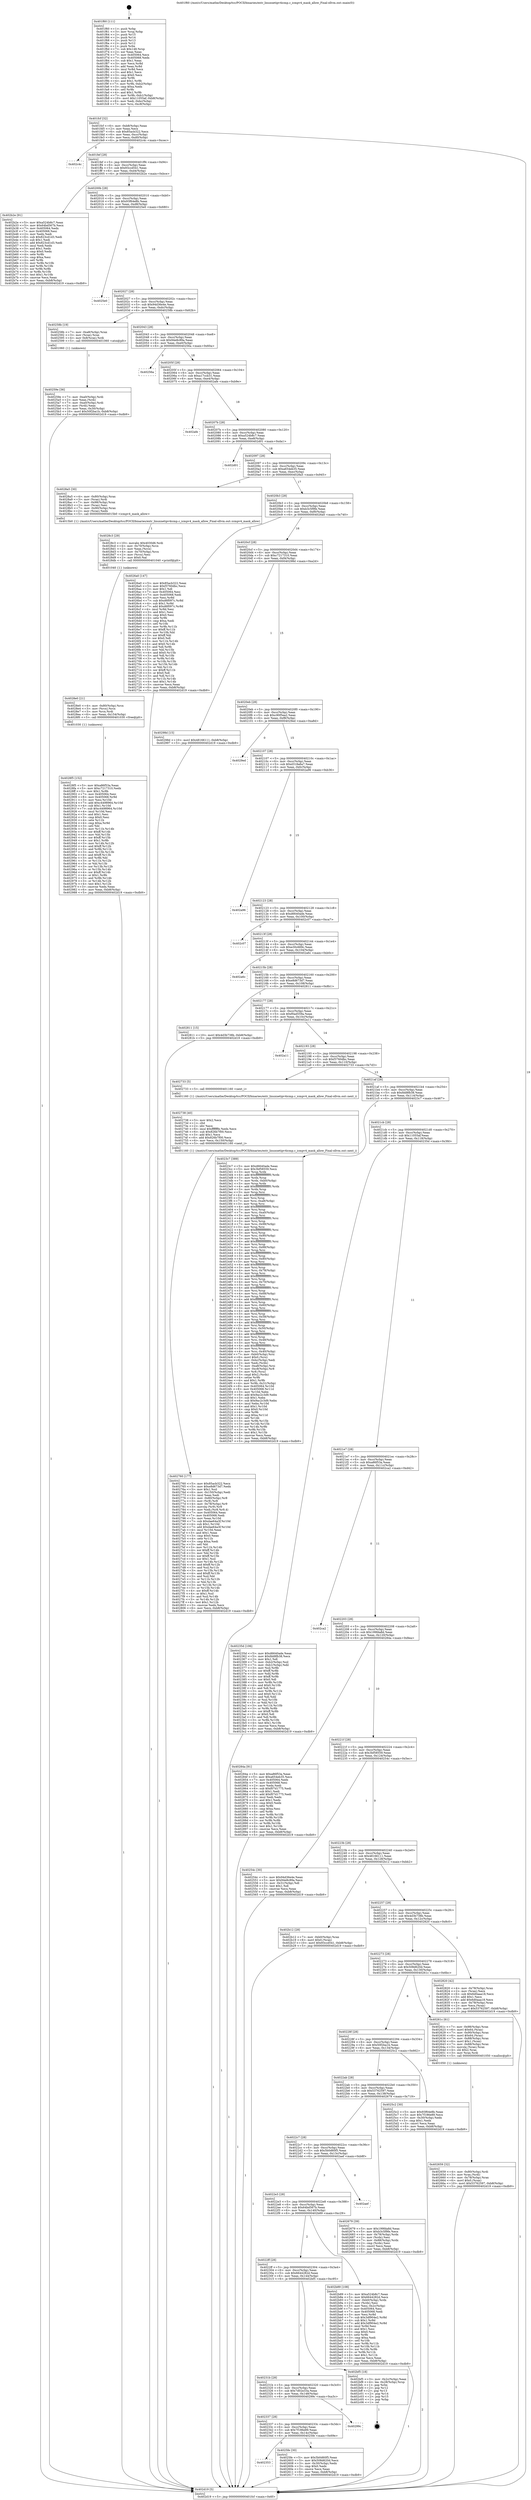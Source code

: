 digraph "0x401f60" {
  label = "0x401f60 (/mnt/c/Users/mathe/Desktop/tcc/POCII/binaries/extr_linuxnetipv4icmp.c_icmpv4_mask_allow_Final-ollvm.out::main(0))"
  labelloc = "t"
  node[shape=record]

  Entry [label="",width=0.3,height=0.3,shape=circle,fillcolor=black,style=filled]
  "0x401fcf" [label="{
     0x401fcf [32]\l
     | [instrs]\l
     &nbsp;&nbsp;0x401fcf \<+6\>: mov -0xb8(%rbp),%eax\l
     &nbsp;&nbsp;0x401fd5 \<+2\>: mov %eax,%ecx\l
     &nbsp;&nbsp;0x401fd7 \<+6\>: sub $0x85acb322,%ecx\l
     &nbsp;&nbsp;0x401fdd \<+6\>: mov %eax,-0xcc(%rbp)\l
     &nbsp;&nbsp;0x401fe3 \<+6\>: mov %ecx,-0xd0(%rbp)\l
     &nbsp;&nbsp;0x401fe9 \<+6\>: je 0000000000402c4c \<main+0xcec\>\l
  }"]
  "0x402c4c" [label="{
     0x402c4c\l
  }", style=dashed]
  "0x401fef" [label="{
     0x401fef [28]\l
     | [instrs]\l
     &nbsp;&nbsp;0x401fef \<+5\>: jmp 0000000000401ff4 \<main+0x94\>\l
     &nbsp;&nbsp;0x401ff4 \<+6\>: mov -0xcc(%rbp),%eax\l
     &nbsp;&nbsp;0x401ffa \<+5\>: sub $0x93ccd541,%eax\l
     &nbsp;&nbsp;0x401fff \<+6\>: mov %eax,-0xd4(%rbp)\l
     &nbsp;&nbsp;0x402005 \<+6\>: je 0000000000402b2e \<main+0xbce\>\l
  }"]
  Exit [label="",width=0.3,height=0.3,shape=circle,fillcolor=black,style=filled,peripheries=2]
  "0x402b2e" [label="{
     0x402b2e [91]\l
     | [instrs]\l
     &nbsp;&nbsp;0x402b2e \<+5\>: mov $0xa524b8c7,%eax\l
     &nbsp;&nbsp;0x402b33 \<+5\>: mov $0x64bd567b,%ecx\l
     &nbsp;&nbsp;0x402b38 \<+7\>: mov 0x405064,%edx\l
     &nbsp;&nbsp;0x402b3f \<+7\>: mov 0x405068,%esi\l
     &nbsp;&nbsp;0x402b46 \<+2\>: mov %edx,%edi\l
     &nbsp;&nbsp;0x402b48 \<+6\>: sub $0x823cd1d3,%edi\l
     &nbsp;&nbsp;0x402b4e \<+3\>: sub $0x1,%edi\l
     &nbsp;&nbsp;0x402b51 \<+6\>: add $0x823cd1d3,%edi\l
     &nbsp;&nbsp;0x402b57 \<+3\>: imul %edi,%edx\l
     &nbsp;&nbsp;0x402b5a \<+3\>: and $0x1,%edx\l
     &nbsp;&nbsp;0x402b5d \<+3\>: cmp $0x0,%edx\l
     &nbsp;&nbsp;0x402b60 \<+4\>: sete %r8b\l
     &nbsp;&nbsp;0x402b64 \<+3\>: cmp $0xa,%esi\l
     &nbsp;&nbsp;0x402b67 \<+4\>: setl %r9b\l
     &nbsp;&nbsp;0x402b6b \<+3\>: mov %r8b,%r10b\l
     &nbsp;&nbsp;0x402b6e \<+3\>: and %r9b,%r10b\l
     &nbsp;&nbsp;0x402b71 \<+3\>: xor %r9b,%r8b\l
     &nbsp;&nbsp;0x402b74 \<+3\>: or %r8b,%r10b\l
     &nbsp;&nbsp;0x402b77 \<+4\>: test $0x1,%r10b\l
     &nbsp;&nbsp;0x402b7b \<+3\>: cmovne %ecx,%eax\l
     &nbsp;&nbsp;0x402b7e \<+6\>: mov %eax,-0xb8(%rbp)\l
     &nbsp;&nbsp;0x402b84 \<+5\>: jmp 0000000000402d19 \<main+0xdb9\>\l
  }"]
  "0x40200b" [label="{
     0x40200b [28]\l
     | [instrs]\l
     &nbsp;&nbsp;0x40200b \<+5\>: jmp 0000000000402010 \<main+0xb0\>\l
     &nbsp;&nbsp;0x402010 \<+6\>: mov -0xcc(%rbp),%eax\l
     &nbsp;&nbsp;0x402016 \<+5\>: sub $0x93f64e8b,%eax\l
     &nbsp;&nbsp;0x40201b \<+6\>: mov %eax,-0xd8(%rbp)\l
     &nbsp;&nbsp;0x402021 \<+6\>: je 00000000004025e0 \<main+0x680\>\l
  }"]
  "0x4028f5" [label="{
     0x4028f5 [152]\l
     | [instrs]\l
     &nbsp;&nbsp;0x4028f5 \<+5\>: mov $0xa86f53a,%eax\l
     &nbsp;&nbsp;0x4028fa \<+5\>: mov $0xc7217310,%edx\l
     &nbsp;&nbsp;0x4028ff \<+3\>: mov $0x1,%r8b\l
     &nbsp;&nbsp;0x402902 \<+7\>: mov 0x405064,%esi\l
     &nbsp;&nbsp;0x402909 \<+8\>: mov 0x405068,%r9d\l
     &nbsp;&nbsp;0x402911 \<+3\>: mov %esi,%r10d\l
     &nbsp;&nbsp;0x402914 \<+7\>: add $0xc4498964,%r10d\l
     &nbsp;&nbsp;0x40291b \<+4\>: sub $0x1,%r10d\l
     &nbsp;&nbsp;0x40291f \<+7\>: sub $0xc4498964,%r10d\l
     &nbsp;&nbsp;0x402926 \<+4\>: imul %r10d,%esi\l
     &nbsp;&nbsp;0x40292a \<+3\>: and $0x1,%esi\l
     &nbsp;&nbsp;0x40292d \<+3\>: cmp $0x0,%esi\l
     &nbsp;&nbsp;0x402930 \<+4\>: sete %r11b\l
     &nbsp;&nbsp;0x402934 \<+4\>: cmp $0xa,%r9d\l
     &nbsp;&nbsp;0x402938 \<+3\>: setl %bl\l
     &nbsp;&nbsp;0x40293b \<+3\>: mov %r11b,%r14b\l
     &nbsp;&nbsp;0x40293e \<+4\>: xor $0xff,%r14b\l
     &nbsp;&nbsp;0x402942 \<+3\>: mov %bl,%r15b\l
     &nbsp;&nbsp;0x402945 \<+4\>: xor $0xff,%r15b\l
     &nbsp;&nbsp;0x402949 \<+4\>: xor $0x1,%r8b\l
     &nbsp;&nbsp;0x40294d \<+3\>: mov %r14b,%r12b\l
     &nbsp;&nbsp;0x402950 \<+4\>: and $0xff,%r12b\l
     &nbsp;&nbsp;0x402954 \<+3\>: and %r8b,%r11b\l
     &nbsp;&nbsp;0x402957 \<+3\>: mov %r15b,%r13b\l
     &nbsp;&nbsp;0x40295a \<+4\>: and $0xff,%r13b\l
     &nbsp;&nbsp;0x40295e \<+3\>: and %r8b,%bl\l
     &nbsp;&nbsp;0x402961 \<+3\>: or %r11b,%r12b\l
     &nbsp;&nbsp;0x402964 \<+3\>: or %bl,%r13b\l
     &nbsp;&nbsp;0x402967 \<+3\>: xor %r13b,%r12b\l
     &nbsp;&nbsp;0x40296a \<+3\>: or %r15b,%r14b\l
     &nbsp;&nbsp;0x40296d \<+4\>: xor $0xff,%r14b\l
     &nbsp;&nbsp;0x402971 \<+4\>: or $0x1,%r8b\l
     &nbsp;&nbsp;0x402975 \<+3\>: and %r8b,%r14b\l
     &nbsp;&nbsp;0x402978 \<+3\>: or %r14b,%r12b\l
     &nbsp;&nbsp;0x40297b \<+4\>: test $0x1,%r12b\l
     &nbsp;&nbsp;0x40297f \<+3\>: cmovne %edx,%eax\l
     &nbsp;&nbsp;0x402982 \<+6\>: mov %eax,-0xb8(%rbp)\l
     &nbsp;&nbsp;0x402988 \<+5\>: jmp 0000000000402d19 \<main+0xdb9\>\l
  }"]
  "0x4025e0" [label="{
     0x4025e0\l
  }", style=dashed]
  "0x402027" [label="{
     0x402027 [28]\l
     | [instrs]\l
     &nbsp;&nbsp;0x402027 \<+5\>: jmp 000000000040202c \<main+0xcc\>\l
     &nbsp;&nbsp;0x40202c \<+6\>: mov -0xcc(%rbp),%eax\l
     &nbsp;&nbsp;0x402032 \<+5\>: sub $0x94d36e4e,%eax\l
     &nbsp;&nbsp;0x402037 \<+6\>: mov %eax,-0xdc(%rbp)\l
     &nbsp;&nbsp;0x40203d \<+6\>: je 000000000040258b \<main+0x62b\>\l
  }"]
  "0x4028e0" [label="{
     0x4028e0 [21]\l
     | [instrs]\l
     &nbsp;&nbsp;0x4028e0 \<+4\>: mov -0x80(%rbp),%rcx\l
     &nbsp;&nbsp;0x4028e4 \<+3\>: mov (%rcx),%rcx\l
     &nbsp;&nbsp;0x4028e7 \<+3\>: mov %rcx,%rdi\l
     &nbsp;&nbsp;0x4028ea \<+6\>: mov %eax,-0x154(%rbp)\l
     &nbsp;&nbsp;0x4028f0 \<+5\>: call 0000000000401030 \<free@plt\>\l
     | [calls]\l
     &nbsp;&nbsp;0x401030 \{1\} (unknown)\l
  }"]
  "0x40258b" [label="{
     0x40258b [19]\l
     | [instrs]\l
     &nbsp;&nbsp;0x40258b \<+7\>: mov -0xa8(%rbp),%rax\l
     &nbsp;&nbsp;0x402592 \<+3\>: mov (%rax),%rax\l
     &nbsp;&nbsp;0x402595 \<+4\>: mov 0x8(%rax),%rdi\l
     &nbsp;&nbsp;0x402599 \<+5\>: call 0000000000401060 \<atoi@plt\>\l
     | [calls]\l
     &nbsp;&nbsp;0x401060 \{1\} (unknown)\l
  }"]
  "0x402043" [label="{
     0x402043 [28]\l
     | [instrs]\l
     &nbsp;&nbsp;0x402043 \<+5\>: jmp 0000000000402048 \<main+0xe8\>\l
     &nbsp;&nbsp;0x402048 \<+6\>: mov -0xcc(%rbp),%eax\l
     &nbsp;&nbsp;0x40204e \<+5\>: sub $0x94e8c89a,%eax\l
     &nbsp;&nbsp;0x402053 \<+6\>: mov %eax,-0xe0(%rbp)\l
     &nbsp;&nbsp;0x402059 \<+6\>: je 000000000040256a \<main+0x60a\>\l
  }"]
  "0x4028c3" [label="{
     0x4028c3 [29]\l
     | [instrs]\l
     &nbsp;&nbsp;0x4028c3 \<+10\>: movabs $0x4030d6,%rdi\l
     &nbsp;&nbsp;0x4028cd \<+4\>: mov -0x70(%rbp),%rcx\l
     &nbsp;&nbsp;0x4028d1 \<+2\>: mov %eax,(%rcx)\l
     &nbsp;&nbsp;0x4028d3 \<+4\>: mov -0x70(%rbp),%rcx\l
     &nbsp;&nbsp;0x4028d7 \<+2\>: mov (%rcx),%esi\l
     &nbsp;&nbsp;0x4028d9 \<+2\>: mov $0x0,%al\l
     &nbsp;&nbsp;0x4028db \<+5\>: call 0000000000401040 \<printf@plt\>\l
     | [calls]\l
     &nbsp;&nbsp;0x401040 \{1\} (unknown)\l
  }"]
  "0x40256a" [label="{
     0x40256a\l
  }", style=dashed]
  "0x40205f" [label="{
     0x40205f [28]\l
     | [instrs]\l
     &nbsp;&nbsp;0x40205f \<+5\>: jmp 0000000000402064 \<main+0x104\>\l
     &nbsp;&nbsp;0x402064 \<+6\>: mov -0xcc(%rbp),%eax\l
     &nbsp;&nbsp;0x40206a \<+5\>: sub $0xa17ccb31,%eax\l
     &nbsp;&nbsp;0x40206f \<+6\>: mov %eax,-0xe4(%rbp)\l
     &nbsp;&nbsp;0x402075 \<+6\>: je 0000000000402afe \<main+0xb9e\>\l
  }"]
  "0x402760" [label="{
     0x402760 [177]\l
     | [instrs]\l
     &nbsp;&nbsp;0x402760 \<+5\>: mov $0x85acb322,%ecx\l
     &nbsp;&nbsp;0x402765 \<+5\>: mov $0xe8d673d7,%edx\l
     &nbsp;&nbsp;0x40276a \<+3\>: mov $0x1,%sil\l
     &nbsp;&nbsp;0x40276d \<+6\>: mov -0x150(%rbp),%edi\l
     &nbsp;&nbsp;0x402773 \<+3\>: imul %eax,%edi\l
     &nbsp;&nbsp;0x402776 \<+4\>: mov -0x80(%rbp),%r8\l
     &nbsp;&nbsp;0x40277a \<+3\>: mov (%r8),%r8\l
     &nbsp;&nbsp;0x40277d \<+4\>: mov -0x78(%rbp),%r9\l
     &nbsp;&nbsp;0x402781 \<+3\>: movslq (%r9),%r9\l
     &nbsp;&nbsp;0x402784 \<+4\>: mov %edi,(%r8,%r9,4)\l
     &nbsp;&nbsp;0x402788 \<+7\>: mov 0x405064,%eax\l
     &nbsp;&nbsp;0x40278f \<+7\>: mov 0x405068,%edi\l
     &nbsp;&nbsp;0x402796 \<+3\>: mov %eax,%r10d\l
     &nbsp;&nbsp;0x402799 \<+7\>: sub $0xdae64a3f,%r10d\l
     &nbsp;&nbsp;0x4027a0 \<+4\>: sub $0x1,%r10d\l
     &nbsp;&nbsp;0x4027a4 \<+7\>: add $0xdae64a3f,%r10d\l
     &nbsp;&nbsp;0x4027ab \<+4\>: imul %r10d,%eax\l
     &nbsp;&nbsp;0x4027af \<+3\>: and $0x1,%eax\l
     &nbsp;&nbsp;0x4027b2 \<+3\>: cmp $0x0,%eax\l
     &nbsp;&nbsp;0x4027b5 \<+4\>: sete %r11b\l
     &nbsp;&nbsp;0x4027b9 \<+3\>: cmp $0xa,%edi\l
     &nbsp;&nbsp;0x4027bc \<+3\>: setl %bl\l
     &nbsp;&nbsp;0x4027bf \<+3\>: mov %r11b,%r14b\l
     &nbsp;&nbsp;0x4027c2 \<+4\>: xor $0xff,%r14b\l
     &nbsp;&nbsp;0x4027c6 \<+3\>: mov %bl,%r15b\l
     &nbsp;&nbsp;0x4027c9 \<+4\>: xor $0xff,%r15b\l
     &nbsp;&nbsp;0x4027cd \<+4\>: xor $0x1,%sil\l
     &nbsp;&nbsp;0x4027d1 \<+3\>: mov %r14b,%r12b\l
     &nbsp;&nbsp;0x4027d4 \<+4\>: and $0xff,%r12b\l
     &nbsp;&nbsp;0x4027d8 \<+3\>: and %sil,%r11b\l
     &nbsp;&nbsp;0x4027db \<+3\>: mov %r15b,%r13b\l
     &nbsp;&nbsp;0x4027de \<+4\>: and $0xff,%r13b\l
     &nbsp;&nbsp;0x4027e2 \<+3\>: and %sil,%bl\l
     &nbsp;&nbsp;0x4027e5 \<+3\>: or %r11b,%r12b\l
     &nbsp;&nbsp;0x4027e8 \<+3\>: or %bl,%r13b\l
     &nbsp;&nbsp;0x4027eb \<+3\>: xor %r13b,%r12b\l
     &nbsp;&nbsp;0x4027ee \<+3\>: or %r15b,%r14b\l
     &nbsp;&nbsp;0x4027f1 \<+4\>: xor $0xff,%r14b\l
     &nbsp;&nbsp;0x4027f5 \<+4\>: or $0x1,%sil\l
     &nbsp;&nbsp;0x4027f9 \<+3\>: and %sil,%r14b\l
     &nbsp;&nbsp;0x4027fc \<+3\>: or %r14b,%r12b\l
     &nbsp;&nbsp;0x4027ff \<+4\>: test $0x1,%r12b\l
     &nbsp;&nbsp;0x402803 \<+3\>: cmovne %edx,%ecx\l
     &nbsp;&nbsp;0x402806 \<+6\>: mov %ecx,-0xb8(%rbp)\l
     &nbsp;&nbsp;0x40280c \<+5\>: jmp 0000000000402d19 \<main+0xdb9\>\l
  }"]
  "0x402afe" [label="{
     0x402afe\l
  }", style=dashed]
  "0x40207b" [label="{
     0x40207b [28]\l
     | [instrs]\l
     &nbsp;&nbsp;0x40207b \<+5\>: jmp 0000000000402080 \<main+0x120\>\l
     &nbsp;&nbsp;0x402080 \<+6\>: mov -0xcc(%rbp),%eax\l
     &nbsp;&nbsp;0x402086 \<+5\>: sub $0xa524b8c7,%eax\l
     &nbsp;&nbsp;0x40208b \<+6\>: mov %eax,-0xe8(%rbp)\l
     &nbsp;&nbsp;0x402091 \<+6\>: je 0000000000402d01 \<main+0xda1\>\l
  }"]
  "0x402738" [label="{
     0x402738 [40]\l
     | [instrs]\l
     &nbsp;&nbsp;0x402738 \<+5\>: mov $0x2,%ecx\l
     &nbsp;&nbsp;0x40273d \<+1\>: cltd\l
     &nbsp;&nbsp;0x40273e \<+2\>: idiv %ecx\l
     &nbsp;&nbsp;0x402740 \<+6\>: imul $0xfffffffe,%edx,%ecx\l
     &nbsp;&nbsp;0x402746 \<+6\>: sub $0x826b7f00,%ecx\l
     &nbsp;&nbsp;0x40274c \<+3\>: add $0x1,%ecx\l
     &nbsp;&nbsp;0x40274f \<+6\>: add $0x826b7f00,%ecx\l
     &nbsp;&nbsp;0x402755 \<+6\>: mov %ecx,-0x150(%rbp)\l
     &nbsp;&nbsp;0x40275b \<+5\>: call 0000000000401160 \<next_i\>\l
     | [calls]\l
     &nbsp;&nbsp;0x401160 \{1\} (/mnt/c/Users/mathe/Desktop/tcc/POCII/binaries/extr_linuxnetipv4icmp.c_icmpv4_mask_allow_Final-ollvm.out::next_i)\l
  }"]
  "0x402d01" [label="{
     0x402d01\l
  }", style=dashed]
  "0x402097" [label="{
     0x402097 [28]\l
     | [instrs]\l
     &nbsp;&nbsp;0x402097 \<+5\>: jmp 000000000040209c \<main+0x13c\>\l
     &nbsp;&nbsp;0x40209c \<+6\>: mov -0xcc(%rbp),%eax\l
     &nbsp;&nbsp;0x4020a2 \<+5\>: sub $0xa654eb35,%eax\l
     &nbsp;&nbsp;0x4020a7 \<+6\>: mov %eax,-0xec(%rbp)\l
     &nbsp;&nbsp;0x4020ad \<+6\>: je 00000000004028a5 \<main+0x945\>\l
  }"]
  "0x402659" [label="{
     0x402659 [32]\l
     | [instrs]\l
     &nbsp;&nbsp;0x402659 \<+4\>: mov -0x80(%rbp),%rdi\l
     &nbsp;&nbsp;0x40265d \<+3\>: mov %rax,(%rdi)\l
     &nbsp;&nbsp;0x402660 \<+4\>: mov -0x78(%rbp),%rax\l
     &nbsp;&nbsp;0x402664 \<+6\>: movl $0x0,(%rax)\l
     &nbsp;&nbsp;0x40266a \<+10\>: movl $0x53762597,-0xb8(%rbp)\l
     &nbsp;&nbsp;0x402674 \<+5\>: jmp 0000000000402d19 \<main+0xdb9\>\l
  }"]
  "0x4028a5" [label="{
     0x4028a5 [30]\l
     | [instrs]\l
     &nbsp;&nbsp;0x4028a5 \<+4\>: mov -0x80(%rbp),%rax\l
     &nbsp;&nbsp;0x4028a9 \<+3\>: mov (%rax),%rdi\l
     &nbsp;&nbsp;0x4028ac \<+7\>: mov -0x98(%rbp),%rax\l
     &nbsp;&nbsp;0x4028b3 \<+2\>: mov (%rax),%esi\l
     &nbsp;&nbsp;0x4028b5 \<+7\>: mov -0x90(%rbp),%rax\l
     &nbsp;&nbsp;0x4028bc \<+2\>: mov (%rax),%edx\l
     &nbsp;&nbsp;0x4028be \<+5\>: call 00000000004015b0 \<icmpv4_mask_allow\>\l
     | [calls]\l
     &nbsp;&nbsp;0x4015b0 \{1\} (/mnt/c/Users/mathe/Desktop/tcc/POCII/binaries/extr_linuxnetipv4icmp.c_icmpv4_mask_allow_Final-ollvm.out::icmpv4_mask_allow)\l
  }"]
  "0x4020b3" [label="{
     0x4020b3 [28]\l
     | [instrs]\l
     &nbsp;&nbsp;0x4020b3 \<+5\>: jmp 00000000004020b8 \<main+0x158\>\l
     &nbsp;&nbsp;0x4020b8 \<+6\>: mov -0xcc(%rbp),%eax\l
     &nbsp;&nbsp;0x4020be \<+5\>: sub $0xb3c5f9fe,%eax\l
     &nbsp;&nbsp;0x4020c3 \<+6\>: mov %eax,-0xf0(%rbp)\l
     &nbsp;&nbsp;0x4020c9 \<+6\>: je 00000000004026a0 \<main+0x740\>\l
  }"]
  "0x402353" [label="{
     0x402353\l
  }", style=dashed]
  "0x4026a0" [label="{
     0x4026a0 [147]\l
     | [instrs]\l
     &nbsp;&nbsp;0x4026a0 \<+5\>: mov $0x85acb322,%eax\l
     &nbsp;&nbsp;0x4026a5 \<+5\>: mov $0xf3760dbc,%ecx\l
     &nbsp;&nbsp;0x4026aa \<+2\>: mov $0x1,%dl\l
     &nbsp;&nbsp;0x4026ac \<+7\>: mov 0x405064,%esi\l
     &nbsp;&nbsp;0x4026b3 \<+7\>: mov 0x405068,%edi\l
     &nbsp;&nbsp;0x4026ba \<+3\>: mov %esi,%r8d\l
     &nbsp;&nbsp;0x4026bd \<+7\>: sub $0xd6f097c,%r8d\l
     &nbsp;&nbsp;0x4026c4 \<+4\>: sub $0x1,%r8d\l
     &nbsp;&nbsp;0x4026c8 \<+7\>: add $0xd6f097c,%r8d\l
     &nbsp;&nbsp;0x4026cf \<+4\>: imul %r8d,%esi\l
     &nbsp;&nbsp;0x4026d3 \<+3\>: and $0x1,%esi\l
     &nbsp;&nbsp;0x4026d6 \<+3\>: cmp $0x0,%esi\l
     &nbsp;&nbsp;0x4026d9 \<+4\>: sete %r9b\l
     &nbsp;&nbsp;0x4026dd \<+3\>: cmp $0xa,%edi\l
     &nbsp;&nbsp;0x4026e0 \<+4\>: setl %r10b\l
     &nbsp;&nbsp;0x4026e4 \<+3\>: mov %r9b,%r11b\l
     &nbsp;&nbsp;0x4026e7 \<+4\>: xor $0xff,%r11b\l
     &nbsp;&nbsp;0x4026eb \<+3\>: mov %r10b,%bl\l
     &nbsp;&nbsp;0x4026ee \<+3\>: xor $0xff,%bl\l
     &nbsp;&nbsp;0x4026f1 \<+3\>: xor $0x0,%dl\l
     &nbsp;&nbsp;0x4026f4 \<+3\>: mov %r11b,%r14b\l
     &nbsp;&nbsp;0x4026f7 \<+4\>: and $0x0,%r14b\l
     &nbsp;&nbsp;0x4026fb \<+3\>: and %dl,%r9b\l
     &nbsp;&nbsp;0x4026fe \<+3\>: mov %bl,%r15b\l
     &nbsp;&nbsp;0x402701 \<+4\>: and $0x0,%r15b\l
     &nbsp;&nbsp;0x402705 \<+3\>: and %dl,%r10b\l
     &nbsp;&nbsp;0x402708 \<+3\>: or %r9b,%r14b\l
     &nbsp;&nbsp;0x40270b \<+3\>: or %r10b,%r15b\l
     &nbsp;&nbsp;0x40270e \<+3\>: xor %r15b,%r14b\l
     &nbsp;&nbsp;0x402711 \<+3\>: or %bl,%r11b\l
     &nbsp;&nbsp;0x402714 \<+4\>: xor $0xff,%r11b\l
     &nbsp;&nbsp;0x402718 \<+3\>: or $0x0,%dl\l
     &nbsp;&nbsp;0x40271b \<+3\>: and %dl,%r11b\l
     &nbsp;&nbsp;0x40271e \<+3\>: or %r11b,%r14b\l
     &nbsp;&nbsp;0x402721 \<+4\>: test $0x1,%r14b\l
     &nbsp;&nbsp;0x402725 \<+3\>: cmovne %ecx,%eax\l
     &nbsp;&nbsp;0x402728 \<+6\>: mov %eax,-0xb8(%rbp)\l
     &nbsp;&nbsp;0x40272e \<+5\>: jmp 0000000000402d19 \<main+0xdb9\>\l
  }"]
  "0x4020cf" [label="{
     0x4020cf [28]\l
     | [instrs]\l
     &nbsp;&nbsp;0x4020cf \<+5\>: jmp 00000000004020d4 \<main+0x174\>\l
     &nbsp;&nbsp;0x4020d4 \<+6\>: mov -0xcc(%rbp),%eax\l
     &nbsp;&nbsp;0x4020da \<+5\>: sub $0xc7217310,%eax\l
     &nbsp;&nbsp;0x4020df \<+6\>: mov %eax,-0xf4(%rbp)\l
     &nbsp;&nbsp;0x4020e5 \<+6\>: je 000000000040298d \<main+0xa2d\>\l
  }"]
  "0x4025fe" [label="{
     0x4025fe [30]\l
     | [instrs]\l
     &nbsp;&nbsp;0x4025fe \<+5\>: mov $0x5b0d60f5,%eax\l
     &nbsp;&nbsp;0x402603 \<+5\>: mov $0x508d620d,%ecx\l
     &nbsp;&nbsp;0x402608 \<+3\>: mov -0x30(%rbp),%edx\l
     &nbsp;&nbsp;0x40260b \<+3\>: cmp $0x0,%edx\l
     &nbsp;&nbsp;0x40260e \<+3\>: cmove %ecx,%eax\l
     &nbsp;&nbsp;0x402611 \<+6\>: mov %eax,-0xb8(%rbp)\l
     &nbsp;&nbsp;0x402617 \<+5\>: jmp 0000000000402d19 \<main+0xdb9\>\l
  }"]
  "0x40298d" [label="{
     0x40298d [15]\l
     | [instrs]\l
     &nbsp;&nbsp;0x40298d \<+10\>: movl $0x48166111,-0xb8(%rbp)\l
     &nbsp;&nbsp;0x402997 \<+5\>: jmp 0000000000402d19 \<main+0xdb9\>\l
  }"]
  "0x4020eb" [label="{
     0x4020eb [28]\l
     | [instrs]\l
     &nbsp;&nbsp;0x4020eb \<+5\>: jmp 00000000004020f0 \<main+0x190\>\l
     &nbsp;&nbsp;0x4020f0 \<+6\>: mov -0xcc(%rbp),%eax\l
     &nbsp;&nbsp;0x4020f6 \<+5\>: sub $0xc90f5ea2,%eax\l
     &nbsp;&nbsp;0x4020fb \<+6\>: mov %eax,-0xf8(%rbp)\l
     &nbsp;&nbsp;0x402101 \<+6\>: je 00000000004029ed \<main+0xa8d\>\l
  }"]
  "0x402337" [label="{
     0x402337 [28]\l
     | [instrs]\l
     &nbsp;&nbsp;0x402337 \<+5\>: jmp 000000000040233c \<main+0x3dc\>\l
     &nbsp;&nbsp;0x40233c \<+6\>: mov -0xcc(%rbp),%eax\l
     &nbsp;&nbsp;0x402342 \<+5\>: sub $0x7f186e89,%eax\l
     &nbsp;&nbsp;0x402347 \<+6\>: mov %eax,-0x14c(%rbp)\l
     &nbsp;&nbsp;0x40234d \<+6\>: je 00000000004025fe \<main+0x69e\>\l
  }"]
  "0x4029ed" [label="{
     0x4029ed\l
  }", style=dashed]
  "0x402107" [label="{
     0x402107 [28]\l
     | [instrs]\l
     &nbsp;&nbsp;0x402107 \<+5\>: jmp 000000000040210c \<main+0x1ac\>\l
     &nbsp;&nbsp;0x40210c \<+6\>: mov -0xcc(%rbp),%eax\l
     &nbsp;&nbsp;0x402112 \<+5\>: sub $0xd318a6a7,%eax\l
     &nbsp;&nbsp;0x402117 \<+6\>: mov %eax,-0xfc(%rbp)\l
     &nbsp;&nbsp;0x40211d \<+6\>: je 0000000000402a96 \<main+0xb36\>\l
  }"]
  "0x40299c" [label="{
     0x40299c\l
  }", style=dashed]
  "0x402a96" [label="{
     0x402a96\l
  }", style=dashed]
  "0x402123" [label="{
     0x402123 [28]\l
     | [instrs]\l
     &nbsp;&nbsp;0x402123 \<+5\>: jmp 0000000000402128 \<main+0x1c8\>\l
     &nbsp;&nbsp;0x402128 \<+6\>: mov -0xcc(%rbp),%eax\l
     &nbsp;&nbsp;0x40212e \<+5\>: sub $0xd6640ade,%eax\l
     &nbsp;&nbsp;0x402133 \<+6\>: mov %eax,-0x100(%rbp)\l
     &nbsp;&nbsp;0x402139 \<+6\>: je 0000000000402c07 \<main+0xca7\>\l
  }"]
  "0x40231b" [label="{
     0x40231b [28]\l
     | [instrs]\l
     &nbsp;&nbsp;0x40231b \<+5\>: jmp 0000000000402320 \<main+0x3c0\>\l
     &nbsp;&nbsp;0x402320 \<+6\>: mov -0xcc(%rbp),%eax\l
     &nbsp;&nbsp;0x402326 \<+5\>: sub $0x7d02e33a,%eax\l
     &nbsp;&nbsp;0x40232b \<+6\>: mov %eax,-0x148(%rbp)\l
     &nbsp;&nbsp;0x402331 \<+6\>: je 000000000040299c \<main+0xa3c\>\l
  }"]
  "0x402c07" [label="{
     0x402c07\l
  }", style=dashed]
  "0x40213f" [label="{
     0x40213f [28]\l
     | [instrs]\l
     &nbsp;&nbsp;0x40213f \<+5\>: jmp 0000000000402144 \<main+0x1e4\>\l
     &nbsp;&nbsp;0x402144 \<+6\>: mov -0xcc(%rbp),%eax\l
     &nbsp;&nbsp;0x40214a \<+5\>: sub $0xe30c669c,%eax\l
     &nbsp;&nbsp;0x40214f \<+6\>: mov %eax,-0x104(%rbp)\l
     &nbsp;&nbsp;0x402155 \<+6\>: je 0000000000402a6c \<main+0xb0c\>\l
  }"]
  "0x402bf5" [label="{
     0x402bf5 [18]\l
     | [instrs]\l
     &nbsp;&nbsp;0x402bf5 \<+3\>: mov -0x2c(%rbp),%eax\l
     &nbsp;&nbsp;0x402bf8 \<+4\>: lea -0x28(%rbp),%rsp\l
     &nbsp;&nbsp;0x402bfc \<+1\>: pop %rbx\l
     &nbsp;&nbsp;0x402bfd \<+2\>: pop %r12\l
     &nbsp;&nbsp;0x402bff \<+2\>: pop %r13\l
     &nbsp;&nbsp;0x402c01 \<+2\>: pop %r14\l
     &nbsp;&nbsp;0x402c03 \<+2\>: pop %r15\l
     &nbsp;&nbsp;0x402c05 \<+1\>: pop %rbp\l
     &nbsp;&nbsp;0x402c06 \<+1\>: ret\l
  }"]
  "0x402a6c" [label="{
     0x402a6c\l
  }", style=dashed]
  "0x40215b" [label="{
     0x40215b [28]\l
     | [instrs]\l
     &nbsp;&nbsp;0x40215b \<+5\>: jmp 0000000000402160 \<main+0x200\>\l
     &nbsp;&nbsp;0x402160 \<+6\>: mov -0xcc(%rbp),%eax\l
     &nbsp;&nbsp;0x402166 \<+5\>: sub $0xe8d673d7,%eax\l
     &nbsp;&nbsp;0x40216b \<+6\>: mov %eax,-0x108(%rbp)\l
     &nbsp;&nbsp;0x402171 \<+6\>: je 0000000000402811 \<main+0x8b1\>\l
  }"]
  "0x4022ff" [label="{
     0x4022ff [28]\l
     | [instrs]\l
     &nbsp;&nbsp;0x4022ff \<+5\>: jmp 0000000000402304 \<main+0x3a4\>\l
     &nbsp;&nbsp;0x402304 \<+6\>: mov -0xcc(%rbp),%eax\l
     &nbsp;&nbsp;0x40230a \<+5\>: sub $0x6644282d,%eax\l
     &nbsp;&nbsp;0x40230f \<+6\>: mov %eax,-0x144(%rbp)\l
     &nbsp;&nbsp;0x402315 \<+6\>: je 0000000000402bf5 \<main+0xc95\>\l
  }"]
  "0x402811" [label="{
     0x402811 [15]\l
     | [instrs]\l
     &nbsp;&nbsp;0x402811 \<+10\>: movl $0x4d3b738b,-0xb8(%rbp)\l
     &nbsp;&nbsp;0x40281b \<+5\>: jmp 0000000000402d19 \<main+0xdb9\>\l
  }"]
  "0x402177" [label="{
     0x402177 [28]\l
     | [instrs]\l
     &nbsp;&nbsp;0x402177 \<+5\>: jmp 000000000040217c \<main+0x21c\>\l
     &nbsp;&nbsp;0x40217c \<+6\>: mov -0xcc(%rbp),%eax\l
     &nbsp;&nbsp;0x402182 \<+5\>: sub $0xf0ad559a,%eax\l
     &nbsp;&nbsp;0x402187 \<+6\>: mov %eax,-0x10c(%rbp)\l
     &nbsp;&nbsp;0x40218d \<+6\>: je 0000000000402a11 \<main+0xab1\>\l
  }"]
  "0x402b89" [label="{
     0x402b89 [108]\l
     | [instrs]\l
     &nbsp;&nbsp;0x402b89 \<+5\>: mov $0xa524b8c7,%eax\l
     &nbsp;&nbsp;0x402b8e \<+5\>: mov $0x6644282d,%ecx\l
     &nbsp;&nbsp;0x402b93 \<+7\>: mov -0xb0(%rbp),%rdx\l
     &nbsp;&nbsp;0x402b9a \<+2\>: mov (%rdx),%esi\l
     &nbsp;&nbsp;0x402b9c \<+3\>: mov %esi,-0x2c(%rbp)\l
     &nbsp;&nbsp;0x402b9f \<+7\>: mov 0x405064,%esi\l
     &nbsp;&nbsp;0x402ba6 \<+7\>: mov 0x405068,%edi\l
     &nbsp;&nbsp;0x402bad \<+3\>: mov %esi,%r8d\l
     &nbsp;&nbsp;0x402bb0 \<+7\>: sub $0x3df904e2,%r8d\l
     &nbsp;&nbsp;0x402bb7 \<+4\>: sub $0x1,%r8d\l
     &nbsp;&nbsp;0x402bbb \<+7\>: add $0x3df904e2,%r8d\l
     &nbsp;&nbsp;0x402bc2 \<+4\>: imul %r8d,%esi\l
     &nbsp;&nbsp;0x402bc6 \<+3\>: and $0x1,%esi\l
     &nbsp;&nbsp;0x402bc9 \<+3\>: cmp $0x0,%esi\l
     &nbsp;&nbsp;0x402bcc \<+4\>: sete %r9b\l
     &nbsp;&nbsp;0x402bd0 \<+3\>: cmp $0xa,%edi\l
     &nbsp;&nbsp;0x402bd3 \<+4\>: setl %r10b\l
     &nbsp;&nbsp;0x402bd7 \<+3\>: mov %r9b,%r11b\l
     &nbsp;&nbsp;0x402bda \<+3\>: and %r10b,%r11b\l
     &nbsp;&nbsp;0x402bdd \<+3\>: xor %r10b,%r9b\l
     &nbsp;&nbsp;0x402be0 \<+3\>: or %r9b,%r11b\l
     &nbsp;&nbsp;0x402be3 \<+4\>: test $0x1,%r11b\l
     &nbsp;&nbsp;0x402be7 \<+3\>: cmovne %ecx,%eax\l
     &nbsp;&nbsp;0x402bea \<+6\>: mov %eax,-0xb8(%rbp)\l
     &nbsp;&nbsp;0x402bf0 \<+5\>: jmp 0000000000402d19 \<main+0xdb9\>\l
  }"]
  "0x402a11" [label="{
     0x402a11\l
  }", style=dashed]
  "0x402193" [label="{
     0x402193 [28]\l
     | [instrs]\l
     &nbsp;&nbsp;0x402193 \<+5\>: jmp 0000000000402198 \<main+0x238\>\l
     &nbsp;&nbsp;0x402198 \<+6\>: mov -0xcc(%rbp),%eax\l
     &nbsp;&nbsp;0x40219e \<+5\>: sub $0xf3760dbc,%eax\l
     &nbsp;&nbsp;0x4021a3 \<+6\>: mov %eax,-0x110(%rbp)\l
     &nbsp;&nbsp;0x4021a9 \<+6\>: je 0000000000402733 \<main+0x7d3\>\l
  }"]
  "0x4022e3" [label="{
     0x4022e3 [28]\l
     | [instrs]\l
     &nbsp;&nbsp;0x4022e3 \<+5\>: jmp 00000000004022e8 \<main+0x388\>\l
     &nbsp;&nbsp;0x4022e8 \<+6\>: mov -0xcc(%rbp),%eax\l
     &nbsp;&nbsp;0x4022ee \<+5\>: sub $0x64bd567b,%eax\l
     &nbsp;&nbsp;0x4022f3 \<+6\>: mov %eax,-0x140(%rbp)\l
     &nbsp;&nbsp;0x4022f9 \<+6\>: je 0000000000402b89 \<main+0xc29\>\l
  }"]
  "0x402733" [label="{
     0x402733 [5]\l
     | [instrs]\l
     &nbsp;&nbsp;0x402733 \<+5\>: call 0000000000401160 \<next_i\>\l
     | [calls]\l
     &nbsp;&nbsp;0x401160 \{1\} (/mnt/c/Users/mathe/Desktop/tcc/POCII/binaries/extr_linuxnetipv4icmp.c_icmpv4_mask_allow_Final-ollvm.out::next_i)\l
  }"]
  "0x4021af" [label="{
     0x4021af [28]\l
     | [instrs]\l
     &nbsp;&nbsp;0x4021af \<+5\>: jmp 00000000004021b4 \<main+0x254\>\l
     &nbsp;&nbsp;0x4021b4 \<+6\>: mov -0xcc(%rbp),%eax\l
     &nbsp;&nbsp;0x4021ba \<+5\>: sub $0xfdd8fb38,%eax\l
     &nbsp;&nbsp;0x4021bf \<+6\>: mov %eax,-0x114(%rbp)\l
     &nbsp;&nbsp;0x4021c5 \<+6\>: je 00000000004023c7 \<main+0x467\>\l
  }"]
  "0x402aef" [label="{
     0x402aef\l
  }", style=dashed]
  "0x4023c7" [label="{
     0x4023c7 [389]\l
     | [instrs]\l
     &nbsp;&nbsp;0x4023c7 \<+5\>: mov $0xd6640ade,%eax\l
     &nbsp;&nbsp;0x4023cc \<+5\>: mov $0x3bf58559,%ecx\l
     &nbsp;&nbsp;0x4023d1 \<+3\>: mov %rsp,%rdx\l
     &nbsp;&nbsp;0x4023d4 \<+4\>: add $0xfffffffffffffff0,%rdx\l
     &nbsp;&nbsp;0x4023d8 \<+3\>: mov %rdx,%rsp\l
     &nbsp;&nbsp;0x4023db \<+7\>: mov %rdx,-0xb0(%rbp)\l
     &nbsp;&nbsp;0x4023e2 \<+3\>: mov %rsp,%rdx\l
     &nbsp;&nbsp;0x4023e5 \<+4\>: add $0xfffffffffffffff0,%rdx\l
     &nbsp;&nbsp;0x4023e9 \<+3\>: mov %rdx,%rsp\l
     &nbsp;&nbsp;0x4023ec \<+3\>: mov %rsp,%rsi\l
     &nbsp;&nbsp;0x4023ef \<+4\>: add $0xfffffffffffffff0,%rsi\l
     &nbsp;&nbsp;0x4023f3 \<+3\>: mov %rsi,%rsp\l
     &nbsp;&nbsp;0x4023f6 \<+7\>: mov %rsi,-0xa8(%rbp)\l
     &nbsp;&nbsp;0x4023fd \<+3\>: mov %rsp,%rsi\l
     &nbsp;&nbsp;0x402400 \<+4\>: add $0xfffffffffffffff0,%rsi\l
     &nbsp;&nbsp;0x402404 \<+3\>: mov %rsi,%rsp\l
     &nbsp;&nbsp;0x402407 \<+7\>: mov %rsi,-0xa0(%rbp)\l
     &nbsp;&nbsp;0x40240e \<+3\>: mov %rsp,%rsi\l
     &nbsp;&nbsp;0x402411 \<+4\>: add $0xfffffffffffffff0,%rsi\l
     &nbsp;&nbsp;0x402415 \<+3\>: mov %rsi,%rsp\l
     &nbsp;&nbsp;0x402418 \<+7\>: mov %rsi,-0x98(%rbp)\l
     &nbsp;&nbsp;0x40241f \<+3\>: mov %rsp,%rsi\l
     &nbsp;&nbsp;0x402422 \<+4\>: add $0xfffffffffffffff0,%rsi\l
     &nbsp;&nbsp;0x402426 \<+3\>: mov %rsi,%rsp\l
     &nbsp;&nbsp;0x402429 \<+7\>: mov %rsi,-0x90(%rbp)\l
     &nbsp;&nbsp;0x402430 \<+3\>: mov %rsp,%rsi\l
     &nbsp;&nbsp;0x402433 \<+4\>: add $0xfffffffffffffff0,%rsi\l
     &nbsp;&nbsp;0x402437 \<+3\>: mov %rsi,%rsp\l
     &nbsp;&nbsp;0x40243a \<+7\>: mov %rsi,-0x88(%rbp)\l
     &nbsp;&nbsp;0x402441 \<+3\>: mov %rsp,%rsi\l
     &nbsp;&nbsp;0x402444 \<+4\>: add $0xfffffffffffffff0,%rsi\l
     &nbsp;&nbsp;0x402448 \<+3\>: mov %rsi,%rsp\l
     &nbsp;&nbsp;0x40244b \<+4\>: mov %rsi,-0x80(%rbp)\l
     &nbsp;&nbsp;0x40244f \<+3\>: mov %rsp,%rsi\l
     &nbsp;&nbsp;0x402452 \<+4\>: add $0xfffffffffffffff0,%rsi\l
     &nbsp;&nbsp;0x402456 \<+3\>: mov %rsi,%rsp\l
     &nbsp;&nbsp;0x402459 \<+4\>: mov %rsi,-0x78(%rbp)\l
     &nbsp;&nbsp;0x40245d \<+3\>: mov %rsp,%rsi\l
     &nbsp;&nbsp;0x402460 \<+4\>: add $0xfffffffffffffff0,%rsi\l
     &nbsp;&nbsp;0x402464 \<+3\>: mov %rsi,%rsp\l
     &nbsp;&nbsp;0x402467 \<+4\>: mov %rsi,-0x70(%rbp)\l
     &nbsp;&nbsp;0x40246b \<+3\>: mov %rsp,%rsi\l
     &nbsp;&nbsp;0x40246e \<+4\>: add $0xfffffffffffffff0,%rsi\l
     &nbsp;&nbsp;0x402472 \<+3\>: mov %rsi,%rsp\l
     &nbsp;&nbsp;0x402475 \<+4\>: mov %rsi,-0x68(%rbp)\l
     &nbsp;&nbsp;0x402479 \<+3\>: mov %rsp,%rsi\l
     &nbsp;&nbsp;0x40247c \<+4\>: add $0xfffffffffffffff0,%rsi\l
     &nbsp;&nbsp;0x402480 \<+3\>: mov %rsi,%rsp\l
     &nbsp;&nbsp;0x402483 \<+4\>: mov %rsi,-0x60(%rbp)\l
     &nbsp;&nbsp;0x402487 \<+3\>: mov %rsp,%rsi\l
     &nbsp;&nbsp;0x40248a \<+4\>: add $0xfffffffffffffff0,%rsi\l
     &nbsp;&nbsp;0x40248e \<+3\>: mov %rsi,%rsp\l
     &nbsp;&nbsp;0x402491 \<+4\>: mov %rsi,-0x58(%rbp)\l
     &nbsp;&nbsp;0x402495 \<+3\>: mov %rsp,%rsi\l
     &nbsp;&nbsp;0x402498 \<+4\>: add $0xfffffffffffffff0,%rsi\l
     &nbsp;&nbsp;0x40249c \<+3\>: mov %rsi,%rsp\l
     &nbsp;&nbsp;0x40249f \<+4\>: mov %rsi,-0x50(%rbp)\l
     &nbsp;&nbsp;0x4024a3 \<+3\>: mov %rsp,%rsi\l
     &nbsp;&nbsp;0x4024a6 \<+4\>: add $0xfffffffffffffff0,%rsi\l
     &nbsp;&nbsp;0x4024aa \<+3\>: mov %rsi,%rsp\l
     &nbsp;&nbsp;0x4024ad \<+4\>: mov %rsi,-0x48(%rbp)\l
     &nbsp;&nbsp;0x4024b1 \<+3\>: mov %rsp,%rsi\l
     &nbsp;&nbsp;0x4024b4 \<+4\>: add $0xfffffffffffffff0,%rsi\l
     &nbsp;&nbsp;0x4024b8 \<+3\>: mov %rsi,%rsp\l
     &nbsp;&nbsp;0x4024bb \<+4\>: mov %rsi,-0x40(%rbp)\l
     &nbsp;&nbsp;0x4024bf \<+7\>: mov -0xb0(%rbp),%rsi\l
     &nbsp;&nbsp;0x4024c6 \<+6\>: movl $0x0,(%rsi)\l
     &nbsp;&nbsp;0x4024cc \<+6\>: mov -0xbc(%rbp),%edi\l
     &nbsp;&nbsp;0x4024d2 \<+2\>: mov %edi,(%rdx)\l
     &nbsp;&nbsp;0x4024d4 \<+7\>: mov -0xa8(%rbp),%rsi\l
     &nbsp;&nbsp;0x4024db \<+7\>: mov -0xc8(%rbp),%r8\l
     &nbsp;&nbsp;0x4024e2 \<+3\>: mov %r8,(%rsi)\l
     &nbsp;&nbsp;0x4024e5 \<+3\>: cmpl $0x2,(%rdx)\l
     &nbsp;&nbsp;0x4024e8 \<+4\>: setne %r9b\l
     &nbsp;&nbsp;0x4024ec \<+4\>: and $0x1,%r9b\l
     &nbsp;&nbsp;0x4024f0 \<+4\>: mov %r9b,-0x31(%rbp)\l
     &nbsp;&nbsp;0x4024f4 \<+8\>: mov 0x405064,%r10d\l
     &nbsp;&nbsp;0x4024fc \<+8\>: mov 0x405068,%r11d\l
     &nbsp;&nbsp;0x402504 \<+3\>: mov %r10d,%ebx\l
     &nbsp;&nbsp;0x402507 \<+6\>: add $0x9ac2c3d9,%ebx\l
     &nbsp;&nbsp;0x40250d \<+3\>: sub $0x1,%ebx\l
     &nbsp;&nbsp;0x402510 \<+6\>: sub $0x9ac2c3d9,%ebx\l
     &nbsp;&nbsp;0x402516 \<+4\>: imul %ebx,%r10d\l
     &nbsp;&nbsp;0x40251a \<+4\>: and $0x1,%r10d\l
     &nbsp;&nbsp;0x40251e \<+4\>: cmp $0x0,%r10d\l
     &nbsp;&nbsp;0x402522 \<+4\>: sete %r9b\l
     &nbsp;&nbsp;0x402526 \<+4\>: cmp $0xa,%r11d\l
     &nbsp;&nbsp;0x40252a \<+4\>: setl %r14b\l
     &nbsp;&nbsp;0x40252e \<+3\>: mov %r9b,%r15b\l
     &nbsp;&nbsp;0x402531 \<+3\>: and %r14b,%r15b\l
     &nbsp;&nbsp;0x402534 \<+3\>: xor %r14b,%r9b\l
     &nbsp;&nbsp;0x402537 \<+3\>: or %r9b,%r15b\l
     &nbsp;&nbsp;0x40253a \<+4\>: test $0x1,%r15b\l
     &nbsp;&nbsp;0x40253e \<+3\>: cmovne %ecx,%eax\l
     &nbsp;&nbsp;0x402541 \<+6\>: mov %eax,-0xb8(%rbp)\l
     &nbsp;&nbsp;0x402547 \<+5\>: jmp 0000000000402d19 \<main+0xdb9\>\l
  }"]
  "0x4021cb" [label="{
     0x4021cb [28]\l
     | [instrs]\l
     &nbsp;&nbsp;0x4021cb \<+5\>: jmp 00000000004021d0 \<main+0x270\>\l
     &nbsp;&nbsp;0x4021d0 \<+6\>: mov -0xcc(%rbp),%eax\l
     &nbsp;&nbsp;0x4021d6 \<+5\>: sub $0x11055af,%eax\l
     &nbsp;&nbsp;0x4021db \<+6\>: mov %eax,-0x118(%rbp)\l
     &nbsp;&nbsp;0x4021e1 \<+6\>: je 000000000040235d \<main+0x3fd\>\l
  }"]
  "0x4022c7" [label="{
     0x4022c7 [28]\l
     | [instrs]\l
     &nbsp;&nbsp;0x4022c7 \<+5\>: jmp 00000000004022cc \<main+0x36c\>\l
     &nbsp;&nbsp;0x4022cc \<+6\>: mov -0xcc(%rbp),%eax\l
     &nbsp;&nbsp;0x4022d2 \<+5\>: sub $0x5b0d60f5,%eax\l
     &nbsp;&nbsp;0x4022d7 \<+6\>: mov %eax,-0x13c(%rbp)\l
     &nbsp;&nbsp;0x4022dd \<+6\>: je 0000000000402aef \<main+0xb8f\>\l
  }"]
  "0x40235d" [label="{
     0x40235d [106]\l
     | [instrs]\l
     &nbsp;&nbsp;0x40235d \<+5\>: mov $0xd6640ade,%eax\l
     &nbsp;&nbsp;0x402362 \<+5\>: mov $0xfdd8fb38,%ecx\l
     &nbsp;&nbsp;0x402367 \<+2\>: mov $0x1,%dl\l
     &nbsp;&nbsp;0x402369 \<+7\>: mov -0xb2(%rbp),%sil\l
     &nbsp;&nbsp;0x402370 \<+7\>: mov -0xb1(%rbp),%dil\l
     &nbsp;&nbsp;0x402377 \<+3\>: mov %sil,%r8b\l
     &nbsp;&nbsp;0x40237a \<+4\>: xor $0xff,%r8b\l
     &nbsp;&nbsp;0x40237e \<+3\>: mov %dil,%r9b\l
     &nbsp;&nbsp;0x402381 \<+4\>: xor $0xff,%r9b\l
     &nbsp;&nbsp;0x402385 \<+3\>: xor $0x0,%dl\l
     &nbsp;&nbsp;0x402388 \<+3\>: mov %r8b,%r10b\l
     &nbsp;&nbsp;0x40238b \<+4\>: and $0x0,%r10b\l
     &nbsp;&nbsp;0x40238f \<+3\>: and %dl,%sil\l
     &nbsp;&nbsp;0x402392 \<+3\>: mov %r9b,%r11b\l
     &nbsp;&nbsp;0x402395 \<+4\>: and $0x0,%r11b\l
     &nbsp;&nbsp;0x402399 \<+3\>: and %dl,%dil\l
     &nbsp;&nbsp;0x40239c \<+3\>: or %sil,%r10b\l
     &nbsp;&nbsp;0x40239f \<+3\>: or %dil,%r11b\l
     &nbsp;&nbsp;0x4023a2 \<+3\>: xor %r11b,%r10b\l
     &nbsp;&nbsp;0x4023a5 \<+3\>: or %r9b,%r8b\l
     &nbsp;&nbsp;0x4023a8 \<+4\>: xor $0xff,%r8b\l
     &nbsp;&nbsp;0x4023ac \<+3\>: or $0x0,%dl\l
     &nbsp;&nbsp;0x4023af \<+3\>: and %dl,%r8b\l
     &nbsp;&nbsp;0x4023b2 \<+3\>: or %r8b,%r10b\l
     &nbsp;&nbsp;0x4023b5 \<+4\>: test $0x1,%r10b\l
     &nbsp;&nbsp;0x4023b9 \<+3\>: cmovne %ecx,%eax\l
     &nbsp;&nbsp;0x4023bc \<+6\>: mov %eax,-0xb8(%rbp)\l
     &nbsp;&nbsp;0x4023c2 \<+5\>: jmp 0000000000402d19 \<main+0xdb9\>\l
  }"]
  "0x4021e7" [label="{
     0x4021e7 [28]\l
     | [instrs]\l
     &nbsp;&nbsp;0x4021e7 \<+5\>: jmp 00000000004021ec \<main+0x28c\>\l
     &nbsp;&nbsp;0x4021ec \<+6\>: mov -0xcc(%rbp),%eax\l
     &nbsp;&nbsp;0x4021f2 \<+5\>: sub $0xa86f53a,%eax\l
     &nbsp;&nbsp;0x4021f7 \<+6\>: mov %eax,-0x11c(%rbp)\l
     &nbsp;&nbsp;0x4021fd \<+6\>: je 0000000000402ca2 \<main+0xd42\>\l
  }"]
  "0x402d19" [label="{
     0x402d19 [5]\l
     | [instrs]\l
     &nbsp;&nbsp;0x402d19 \<+5\>: jmp 0000000000401fcf \<main+0x6f\>\l
  }"]
  "0x401f60" [label="{
     0x401f60 [111]\l
     | [instrs]\l
     &nbsp;&nbsp;0x401f60 \<+1\>: push %rbp\l
     &nbsp;&nbsp;0x401f61 \<+3\>: mov %rsp,%rbp\l
     &nbsp;&nbsp;0x401f64 \<+2\>: push %r15\l
     &nbsp;&nbsp;0x401f66 \<+2\>: push %r14\l
     &nbsp;&nbsp;0x401f68 \<+2\>: push %r13\l
     &nbsp;&nbsp;0x401f6a \<+2\>: push %r12\l
     &nbsp;&nbsp;0x401f6c \<+1\>: push %rbx\l
     &nbsp;&nbsp;0x401f6d \<+7\>: sub $0x148,%rsp\l
     &nbsp;&nbsp;0x401f74 \<+2\>: xor %eax,%eax\l
     &nbsp;&nbsp;0x401f76 \<+7\>: mov 0x405064,%ecx\l
     &nbsp;&nbsp;0x401f7d \<+7\>: mov 0x405068,%edx\l
     &nbsp;&nbsp;0x401f84 \<+3\>: sub $0x1,%eax\l
     &nbsp;&nbsp;0x401f87 \<+3\>: mov %ecx,%r8d\l
     &nbsp;&nbsp;0x401f8a \<+3\>: add %eax,%r8d\l
     &nbsp;&nbsp;0x401f8d \<+4\>: imul %r8d,%ecx\l
     &nbsp;&nbsp;0x401f91 \<+3\>: and $0x1,%ecx\l
     &nbsp;&nbsp;0x401f94 \<+3\>: cmp $0x0,%ecx\l
     &nbsp;&nbsp;0x401f97 \<+4\>: sete %r9b\l
     &nbsp;&nbsp;0x401f9b \<+4\>: and $0x1,%r9b\l
     &nbsp;&nbsp;0x401f9f \<+7\>: mov %r9b,-0xb2(%rbp)\l
     &nbsp;&nbsp;0x401fa6 \<+3\>: cmp $0xa,%edx\l
     &nbsp;&nbsp;0x401fa9 \<+4\>: setl %r9b\l
     &nbsp;&nbsp;0x401fad \<+4\>: and $0x1,%r9b\l
     &nbsp;&nbsp;0x401fb1 \<+7\>: mov %r9b,-0xb1(%rbp)\l
     &nbsp;&nbsp;0x401fb8 \<+10\>: movl $0x11055af,-0xb8(%rbp)\l
     &nbsp;&nbsp;0x401fc2 \<+6\>: mov %edi,-0xbc(%rbp)\l
     &nbsp;&nbsp;0x401fc8 \<+7\>: mov %rsi,-0xc8(%rbp)\l
  }"]
  "0x402679" [label="{
     0x402679 [39]\l
     | [instrs]\l
     &nbsp;&nbsp;0x402679 \<+5\>: mov $0x199fda8d,%eax\l
     &nbsp;&nbsp;0x40267e \<+5\>: mov $0xb3c5f9fe,%ecx\l
     &nbsp;&nbsp;0x402683 \<+4\>: mov -0x78(%rbp),%rdx\l
     &nbsp;&nbsp;0x402687 \<+2\>: mov (%rdx),%esi\l
     &nbsp;&nbsp;0x402689 \<+7\>: mov -0x88(%rbp),%rdx\l
     &nbsp;&nbsp;0x402690 \<+2\>: cmp (%rdx),%esi\l
     &nbsp;&nbsp;0x402692 \<+3\>: cmovl %ecx,%eax\l
     &nbsp;&nbsp;0x402695 \<+6\>: mov %eax,-0xb8(%rbp)\l
     &nbsp;&nbsp;0x40269b \<+5\>: jmp 0000000000402d19 \<main+0xdb9\>\l
  }"]
  "0x4022ab" [label="{
     0x4022ab [28]\l
     | [instrs]\l
     &nbsp;&nbsp;0x4022ab \<+5\>: jmp 00000000004022b0 \<main+0x350\>\l
     &nbsp;&nbsp;0x4022b0 \<+6\>: mov -0xcc(%rbp),%eax\l
     &nbsp;&nbsp;0x4022b6 \<+5\>: sub $0x53762597,%eax\l
     &nbsp;&nbsp;0x4022bb \<+6\>: mov %eax,-0x138(%rbp)\l
     &nbsp;&nbsp;0x4022c1 \<+6\>: je 0000000000402679 \<main+0x719\>\l
  }"]
  "0x402ca2" [label="{
     0x402ca2\l
  }", style=dashed]
  "0x402203" [label="{
     0x402203 [28]\l
     | [instrs]\l
     &nbsp;&nbsp;0x402203 \<+5\>: jmp 0000000000402208 \<main+0x2a8\>\l
     &nbsp;&nbsp;0x402208 \<+6\>: mov -0xcc(%rbp),%eax\l
     &nbsp;&nbsp;0x40220e \<+5\>: sub $0x199fda8d,%eax\l
     &nbsp;&nbsp;0x402213 \<+6\>: mov %eax,-0x120(%rbp)\l
     &nbsp;&nbsp;0x402219 \<+6\>: je 000000000040284a \<main+0x8ea\>\l
  }"]
  "0x4025c2" [label="{
     0x4025c2 [30]\l
     | [instrs]\l
     &nbsp;&nbsp;0x4025c2 \<+5\>: mov $0x93f64e8b,%eax\l
     &nbsp;&nbsp;0x4025c7 \<+5\>: mov $0x7f186e89,%ecx\l
     &nbsp;&nbsp;0x4025cc \<+3\>: mov -0x30(%rbp),%edx\l
     &nbsp;&nbsp;0x4025cf \<+3\>: cmp $0x1,%edx\l
     &nbsp;&nbsp;0x4025d2 \<+3\>: cmovl %ecx,%eax\l
     &nbsp;&nbsp;0x4025d5 \<+6\>: mov %eax,-0xb8(%rbp)\l
     &nbsp;&nbsp;0x4025db \<+5\>: jmp 0000000000402d19 \<main+0xdb9\>\l
  }"]
  "0x40284a" [label="{
     0x40284a [91]\l
     | [instrs]\l
     &nbsp;&nbsp;0x40284a \<+5\>: mov $0xa86f53a,%eax\l
     &nbsp;&nbsp;0x40284f \<+5\>: mov $0xa654eb35,%ecx\l
     &nbsp;&nbsp;0x402854 \<+7\>: mov 0x405064,%edx\l
     &nbsp;&nbsp;0x40285b \<+7\>: mov 0x405068,%esi\l
     &nbsp;&nbsp;0x402862 \<+2\>: mov %edx,%edi\l
     &nbsp;&nbsp;0x402864 \<+6\>: sub $0xf07d1775,%edi\l
     &nbsp;&nbsp;0x40286a \<+3\>: sub $0x1,%edi\l
     &nbsp;&nbsp;0x40286d \<+6\>: add $0xf07d1775,%edi\l
     &nbsp;&nbsp;0x402873 \<+3\>: imul %edi,%edx\l
     &nbsp;&nbsp;0x402876 \<+3\>: and $0x1,%edx\l
     &nbsp;&nbsp;0x402879 \<+3\>: cmp $0x0,%edx\l
     &nbsp;&nbsp;0x40287c \<+4\>: sete %r8b\l
     &nbsp;&nbsp;0x402880 \<+3\>: cmp $0xa,%esi\l
     &nbsp;&nbsp;0x402883 \<+4\>: setl %r9b\l
     &nbsp;&nbsp;0x402887 \<+3\>: mov %r8b,%r10b\l
     &nbsp;&nbsp;0x40288a \<+3\>: and %r9b,%r10b\l
     &nbsp;&nbsp;0x40288d \<+3\>: xor %r9b,%r8b\l
     &nbsp;&nbsp;0x402890 \<+3\>: or %r8b,%r10b\l
     &nbsp;&nbsp;0x402893 \<+4\>: test $0x1,%r10b\l
     &nbsp;&nbsp;0x402897 \<+3\>: cmovne %ecx,%eax\l
     &nbsp;&nbsp;0x40289a \<+6\>: mov %eax,-0xb8(%rbp)\l
     &nbsp;&nbsp;0x4028a0 \<+5\>: jmp 0000000000402d19 \<main+0xdb9\>\l
  }"]
  "0x40221f" [label="{
     0x40221f [28]\l
     | [instrs]\l
     &nbsp;&nbsp;0x40221f \<+5\>: jmp 0000000000402224 \<main+0x2c4\>\l
     &nbsp;&nbsp;0x402224 \<+6\>: mov -0xcc(%rbp),%eax\l
     &nbsp;&nbsp;0x40222a \<+5\>: sub $0x3bf58559,%eax\l
     &nbsp;&nbsp;0x40222f \<+6\>: mov %eax,-0x124(%rbp)\l
     &nbsp;&nbsp;0x402235 \<+6\>: je 000000000040254c \<main+0x5ec\>\l
  }"]
  "0x40228f" [label="{
     0x40228f [28]\l
     | [instrs]\l
     &nbsp;&nbsp;0x40228f \<+5\>: jmp 0000000000402294 \<main+0x334\>\l
     &nbsp;&nbsp;0x402294 \<+6\>: mov -0xcc(%rbp),%eax\l
     &nbsp;&nbsp;0x40229a \<+5\>: sub $0x50f2ba1b,%eax\l
     &nbsp;&nbsp;0x40229f \<+6\>: mov %eax,-0x134(%rbp)\l
     &nbsp;&nbsp;0x4022a5 \<+6\>: je 00000000004025c2 \<main+0x662\>\l
  }"]
  "0x40254c" [label="{
     0x40254c [30]\l
     | [instrs]\l
     &nbsp;&nbsp;0x40254c \<+5\>: mov $0x94d36e4e,%eax\l
     &nbsp;&nbsp;0x402551 \<+5\>: mov $0x94e8c89a,%ecx\l
     &nbsp;&nbsp;0x402556 \<+3\>: mov -0x31(%rbp),%dl\l
     &nbsp;&nbsp;0x402559 \<+3\>: test $0x1,%dl\l
     &nbsp;&nbsp;0x40255c \<+3\>: cmovne %ecx,%eax\l
     &nbsp;&nbsp;0x40255f \<+6\>: mov %eax,-0xb8(%rbp)\l
     &nbsp;&nbsp;0x402565 \<+5\>: jmp 0000000000402d19 \<main+0xdb9\>\l
  }"]
  "0x40223b" [label="{
     0x40223b [28]\l
     | [instrs]\l
     &nbsp;&nbsp;0x40223b \<+5\>: jmp 0000000000402240 \<main+0x2e0\>\l
     &nbsp;&nbsp;0x402240 \<+6\>: mov -0xcc(%rbp),%eax\l
     &nbsp;&nbsp;0x402246 \<+5\>: sub $0x48166111,%eax\l
     &nbsp;&nbsp;0x40224b \<+6\>: mov %eax,-0x128(%rbp)\l
     &nbsp;&nbsp;0x402251 \<+6\>: je 0000000000402b12 \<main+0xbb2\>\l
  }"]
  "0x40259e" [label="{
     0x40259e [36]\l
     | [instrs]\l
     &nbsp;&nbsp;0x40259e \<+7\>: mov -0xa0(%rbp),%rdi\l
     &nbsp;&nbsp;0x4025a5 \<+2\>: mov %eax,(%rdi)\l
     &nbsp;&nbsp;0x4025a7 \<+7\>: mov -0xa0(%rbp),%rdi\l
     &nbsp;&nbsp;0x4025ae \<+2\>: mov (%rdi),%eax\l
     &nbsp;&nbsp;0x4025b0 \<+3\>: mov %eax,-0x30(%rbp)\l
     &nbsp;&nbsp;0x4025b3 \<+10\>: movl $0x50f2ba1b,-0xb8(%rbp)\l
     &nbsp;&nbsp;0x4025bd \<+5\>: jmp 0000000000402d19 \<main+0xdb9\>\l
  }"]
  "0x40261c" [label="{
     0x40261c [61]\l
     | [instrs]\l
     &nbsp;&nbsp;0x40261c \<+7\>: mov -0x98(%rbp),%rax\l
     &nbsp;&nbsp;0x402623 \<+6\>: movl $0x64,(%rax)\l
     &nbsp;&nbsp;0x402629 \<+7\>: mov -0x90(%rbp),%rax\l
     &nbsp;&nbsp;0x402630 \<+6\>: movl $0x64,(%rax)\l
     &nbsp;&nbsp;0x402636 \<+7\>: mov -0x88(%rbp),%rax\l
     &nbsp;&nbsp;0x40263d \<+6\>: movl $0x1,(%rax)\l
     &nbsp;&nbsp;0x402643 \<+7\>: mov -0x88(%rbp),%rax\l
     &nbsp;&nbsp;0x40264a \<+3\>: movslq (%rax),%rax\l
     &nbsp;&nbsp;0x40264d \<+4\>: shl $0x2,%rax\l
     &nbsp;&nbsp;0x402651 \<+3\>: mov %rax,%rdi\l
     &nbsp;&nbsp;0x402654 \<+5\>: call 0000000000401050 \<malloc@plt\>\l
     | [calls]\l
     &nbsp;&nbsp;0x401050 \{1\} (unknown)\l
  }"]
  "0x402b12" [label="{
     0x402b12 [28]\l
     | [instrs]\l
     &nbsp;&nbsp;0x402b12 \<+7\>: mov -0xb0(%rbp),%rax\l
     &nbsp;&nbsp;0x402b19 \<+6\>: movl $0x0,(%rax)\l
     &nbsp;&nbsp;0x402b1f \<+10\>: movl $0x93ccd541,-0xb8(%rbp)\l
     &nbsp;&nbsp;0x402b29 \<+5\>: jmp 0000000000402d19 \<main+0xdb9\>\l
  }"]
  "0x402257" [label="{
     0x402257 [28]\l
     | [instrs]\l
     &nbsp;&nbsp;0x402257 \<+5\>: jmp 000000000040225c \<main+0x2fc\>\l
     &nbsp;&nbsp;0x40225c \<+6\>: mov -0xcc(%rbp),%eax\l
     &nbsp;&nbsp;0x402262 \<+5\>: sub $0x4d3b738b,%eax\l
     &nbsp;&nbsp;0x402267 \<+6\>: mov %eax,-0x12c(%rbp)\l
     &nbsp;&nbsp;0x40226d \<+6\>: je 0000000000402820 \<main+0x8c0\>\l
  }"]
  "0x402273" [label="{
     0x402273 [28]\l
     | [instrs]\l
     &nbsp;&nbsp;0x402273 \<+5\>: jmp 0000000000402278 \<main+0x318\>\l
     &nbsp;&nbsp;0x402278 \<+6\>: mov -0xcc(%rbp),%eax\l
     &nbsp;&nbsp;0x40227e \<+5\>: sub $0x508d620d,%eax\l
     &nbsp;&nbsp;0x402283 \<+6\>: mov %eax,-0x130(%rbp)\l
     &nbsp;&nbsp;0x402289 \<+6\>: je 000000000040261c \<main+0x6bc\>\l
  }"]
  "0x402820" [label="{
     0x402820 [42]\l
     | [instrs]\l
     &nbsp;&nbsp;0x402820 \<+4\>: mov -0x78(%rbp),%rax\l
     &nbsp;&nbsp;0x402824 \<+2\>: mov (%rax),%ecx\l
     &nbsp;&nbsp;0x402826 \<+6\>: sub $0x6d0aaa18,%ecx\l
     &nbsp;&nbsp;0x40282c \<+3\>: add $0x1,%ecx\l
     &nbsp;&nbsp;0x40282f \<+6\>: add $0x6d0aaa18,%ecx\l
     &nbsp;&nbsp;0x402835 \<+4\>: mov -0x78(%rbp),%rax\l
     &nbsp;&nbsp;0x402839 \<+2\>: mov %ecx,(%rax)\l
     &nbsp;&nbsp;0x40283b \<+10\>: movl $0x53762597,-0xb8(%rbp)\l
     &nbsp;&nbsp;0x402845 \<+5\>: jmp 0000000000402d19 \<main+0xdb9\>\l
  }"]
  Entry -> "0x401f60" [label=" 1"]
  "0x401fcf" -> "0x402c4c" [label=" 0"]
  "0x401fcf" -> "0x401fef" [label=" 20"]
  "0x402bf5" -> Exit [label=" 1"]
  "0x401fef" -> "0x402b2e" [label=" 1"]
  "0x401fef" -> "0x40200b" [label=" 19"]
  "0x402b89" -> "0x402d19" [label=" 1"]
  "0x40200b" -> "0x4025e0" [label=" 0"]
  "0x40200b" -> "0x402027" [label=" 19"]
  "0x402b2e" -> "0x402d19" [label=" 1"]
  "0x402027" -> "0x40258b" [label=" 1"]
  "0x402027" -> "0x402043" [label=" 18"]
  "0x402b12" -> "0x402d19" [label=" 1"]
  "0x402043" -> "0x40256a" [label=" 0"]
  "0x402043" -> "0x40205f" [label=" 18"]
  "0x40298d" -> "0x402d19" [label=" 1"]
  "0x40205f" -> "0x402afe" [label=" 0"]
  "0x40205f" -> "0x40207b" [label=" 18"]
  "0x4028f5" -> "0x402d19" [label=" 1"]
  "0x40207b" -> "0x402d01" [label=" 0"]
  "0x40207b" -> "0x402097" [label=" 18"]
  "0x4028e0" -> "0x4028f5" [label=" 1"]
  "0x402097" -> "0x4028a5" [label=" 1"]
  "0x402097" -> "0x4020b3" [label=" 17"]
  "0x4028c3" -> "0x4028e0" [label=" 1"]
  "0x4020b3" -> "0x4026a0" [label=" 1"]
  "0x4020b3" -> "0x4020cf" [label=" 16"]
  "0x4028a5" -> "0x4028c3" [label=" 1"]
  "0x4020cf" -> "0x40298d" [label=" 1"]
  "0x4020cf" -> "0x4020eb" [label=" 15"]
  "0x40284a" -> "0x402d19" [label=" 1"]
  "0x4020eb" -> "0x4029ed" [label=" 0"]
  "0x4020eb" -> "0x402107" [label=" 15"]
  "0x402811" -> "0x402d19" [label=" 1"]
  "0x402107" -> "0x402a96" [label=" 0"]
  "0x402107" -> "0x402123" [label=" 15"]
  "0x402760" -> "0x402d19" [label=" 1"]
  "0x402123" -> "0x402c07" [label=" 0"]
  "0x402123" -> "0x40213f" [label=" 15"]
  "0x402733" -> "0x402738" [label=" 1"]
  "0x40213f" -> "0x402a6c" [label=" 0"]
  "0x40213f" -> "0x40215b" [label=" 15"]
  "0x4026a0" -> "0x402d19" [label=" 1"]
  "0x40215b" -> "0x402811" [label=" 1"]
  "0x40215b" -> "0x402177" [label=" 14"]
  "0x402659" -> "0x402d19" [label=" 1"]
  "0x402177" -> "0x402a11" [label=" 0"]
  "0x402177" -> "0x402193" [label=" 14"]
  "0x40261c" -> "0x402659" [label=" 1"]
  "0x402193" -> "0x402733" [label=" 1"]
  "0x402193" -> "0x4021af" [label=" 13"]
  "0x402337" -> "0x402353" [label=" 0"]
  "0x4021af" -> "0x4023c7" [label=" 1"]
  "0x4021af" -> "0x4021cb" [label=" 12"]
  "0x402337" -> "0x4025fe" [label=" 1"]
  "0x4021cb" -> "0x40235d" [label=" 1"]
  "0x4021cb" -> "0x4021e7" [label=" 11"]
  "0x40235d" -> "0x402d19" [label=" 1"]
  "0x401f60" -> "0x401fcf" [label=" 1"]
  "0x402d19" -> "0x401fcf" [label=" 19"]
  "0x40231b" -> "0x402337" [label=" 1"]
  "0x4023c7" -> "0x402d19" [label=" 1"]
  "0x40231b" -> "0x40299c" [label=" 0"]
  "0x4021e7" -> "0x402ca2" [label=" 0"]
  "0x4021e7" -> "0x402203" [label=" 11"]
  "0x4022ff" -> "0x40231b" [label=" 1"]
  "0x402203" -> "0x40284a" [label=" 1"]
  "0x402203" -> "0x40221f" [label=" 10"]
  "0x4022ff" -> "0x402bf5" [label=" 1"]
  "0x40221f" -> "0x40254c" [label=" 1"]
  "0x40221f" -> "0x40223b" [label=" 9"]
  "0x40254c" -> "0x402d19" [label=" 1"]
  "0x40258b" -> "0x40259e" [label=" 1"]
  "0x40259e" -> "0x402d19" [label=" 1"]
  "0x4022e3" -> "0x4022ff" [label=" 2"]
  "0x40223b" -> "0x402b12" [label=" 1"]
  "0x40223b" -> "0x402257" [label=" 8"]
  "0x4022e3" -> "0x402b89" [label=" 1"]
  "0x402257" -> "0x402820" [label=" 1"]
  "0x402257" -> "0x402273" [label=" 7"]
  "0x4025fe" -> "0x402d19" [label=" 1"]
  "0x402273" -> "0x40261c" [label=" 1"]
  "0x402273" -> "0x40228f" [label=" 6"]
  "0x402679" -> "0x402d19" [label=" 2"]
  "0x40228f" -> "0x4025c2" [label=" 1"]
  "0x40228f" -> "0x4022ab" [label=" 5"]
  "0x4025c2" -> "0x402d19" [label=" 1"]
  "0x402738" -> "0x402760" [label=" 1"]
  "0x4022ab" -> "0x402679" [label=" 2"]
  "0x4022ab" -> "0x4022c7" [label=" 3"]
  "0x402820" -> "0x402d19" [label=" 1"]
  "0x4022c7" -> "0x402aef" [label=" 0"]
  "0x4022c7" -> "0x4022e3" [label=" 3"]
}
